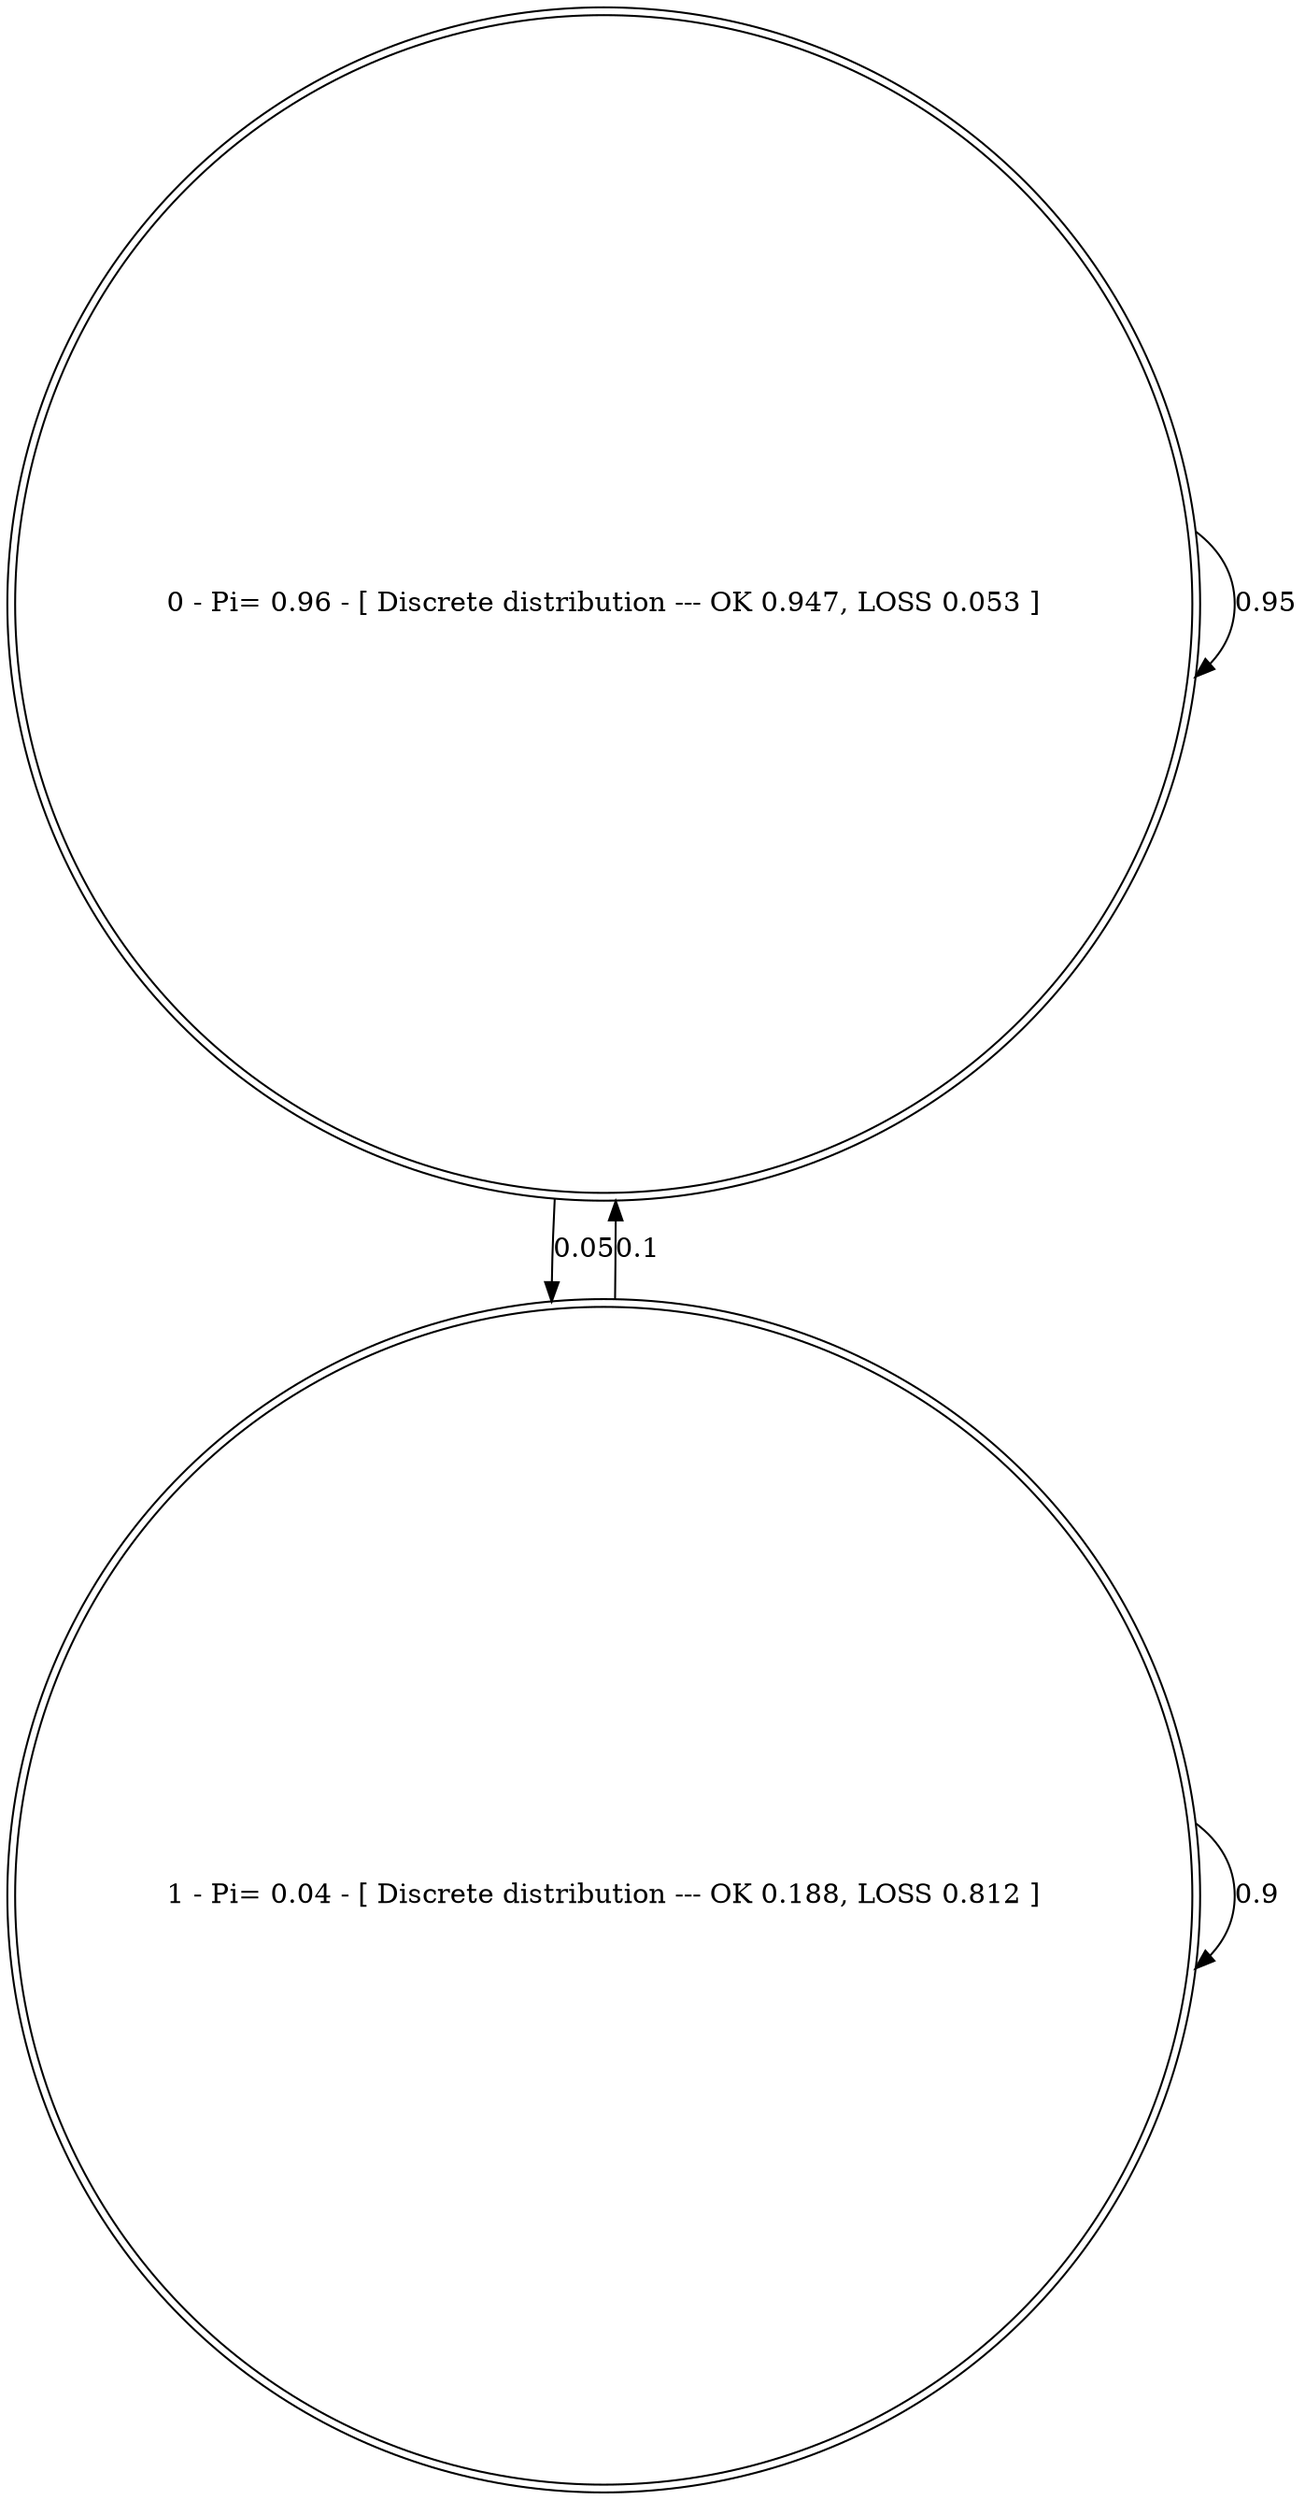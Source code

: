 digraph G {
	0 -> 0 [label=0.95];
	0 -> 1 [label=0.05];
	1 -> 0 [label=0.1];
	1 -> 1 [label=0.9];
	0 [shape=doublecircle, label="0 - Pi= 0.96 - [ Discrete distribution --- OK 0.947, LOSS 0.053 ]"];
	1 [shape=doublecircle, label="1 - Pi= 0.04 - [ Discrete distribution --- OK 0.188, LOSS 0.812 ]"];
}
